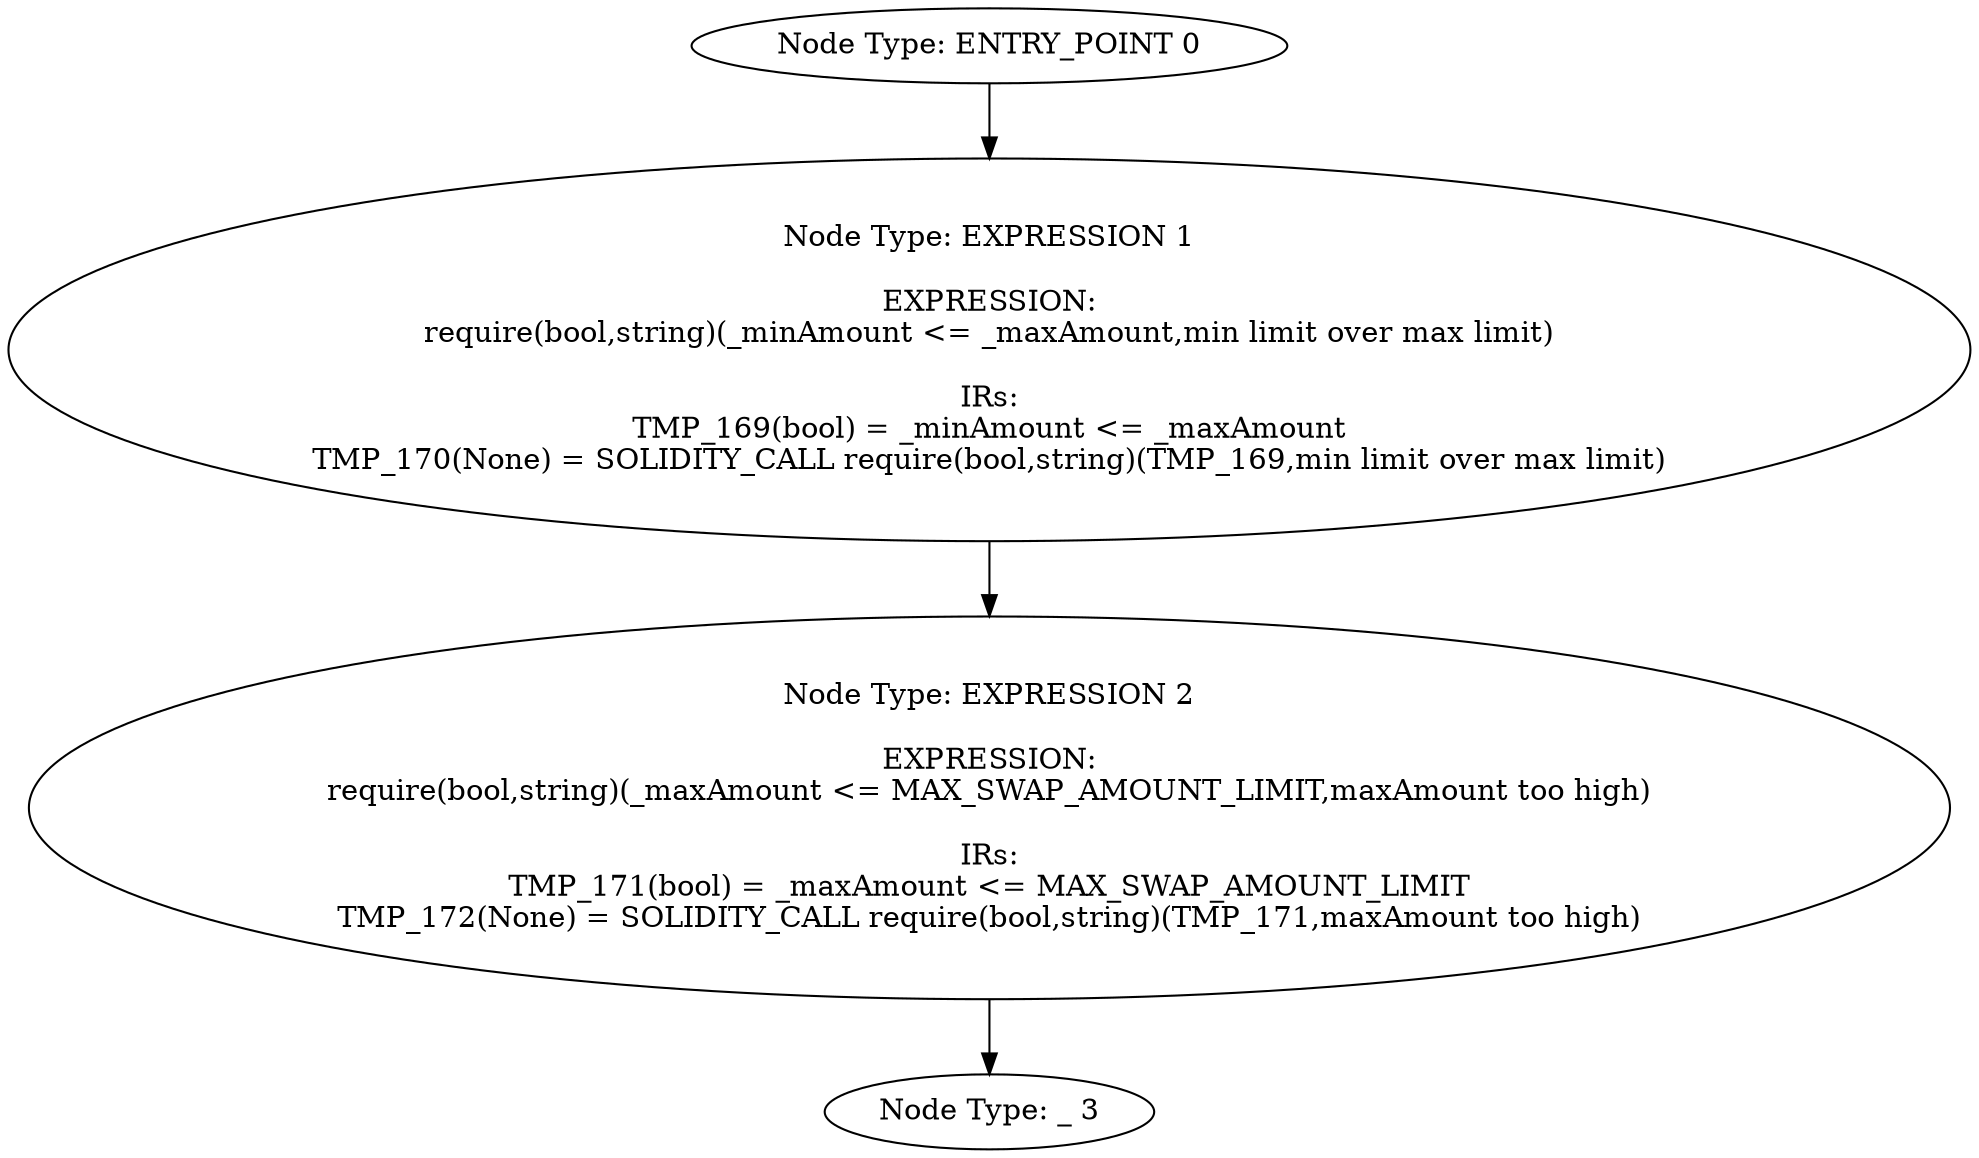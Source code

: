 digraph{
0[label="Node Type: ENTRY_POINT 0
"];
0->1;
1[label="Node Type: EXPRESSION 1

EXPRESSION:
require(bool,string)(_minAmount <= _maxAmount,min limit over max limit)

IRs:
TMP_169(bool) = _minAmount <= _maxAmount
TMP_170(None) = SOLIDITY_CALL require(bool,string)(TMP_169,min limit over max limit)"];
1->2;
2[label="Node Type: EXPRESSION 2

EXPRESSION:
require(bool,string)(_maxAmount <= MAX_SWAP_AMOUNT_LIMIT,maxAmount too high)

IRs:
TMP_171(bool) = _maxAmount <= MAX_SWAP_AMOUNT_LIMIT
TMP_172(None) = SOLIDITY_CALL require(bool,string)(TMP_171,maxAmount too high)"];
2->3;
3[label="Node Type: _ 3
"];
}
